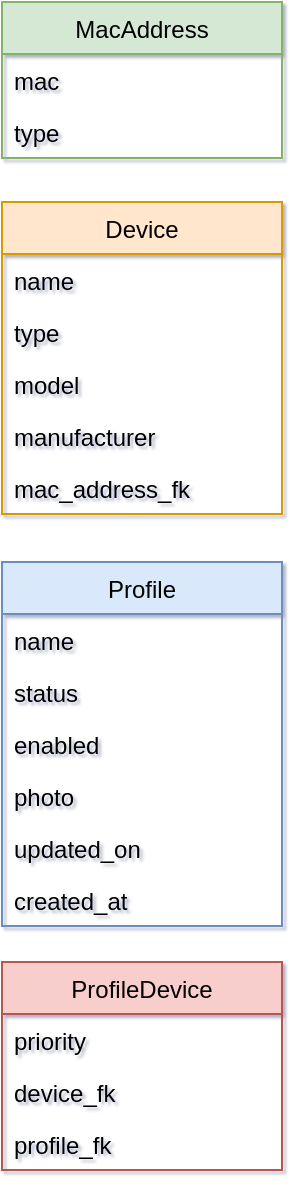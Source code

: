 <mxfile>
    <diagram id="Vqi3s8Pnva04Oszo6prl" name="Page-1">
        <mxGraphModel dx="561" dy="605" grid="1" gridSize="10" guides="1" tooltips="1" connect="1" arrows="1" fold="1" page="1" pageScale="1" pageWidth="850" pageHeight="1100" background="#ffffff" math="0" shadow="1">
            <root>
                <mxCell id="0"/>
                <mxCell id="1" parent="0"/>
                <mxCell id="133TDTHeVZ0r7vOkNMkz-1" value="Device" style="swimlane;fontStyle=0;childLayout=stackLayout;horizontal=1;startSize=26;fillColor=#ffe6cc;horizontalStack=0;resizeParent=1;resizeParentMax=0;resizeLast=0;collapsible=1;marginBottom=0;strokeColor=#d79b00;fontColor=#000000;" parent="1" vertex="1">
                    <mxGeometry x="150" y="130" width="140" height="156" as="geometry">
                        <mxRectangle x="150" y="130" width="70" height="26" as="alternateBounds"/>
                    </mxGeometry>
                </mxCell>
                <mxCell id="133TDTHeVZ0r7vOkNMkz-2" value="name" style="text;strokeColor=none;fillColor=none;align=left;verticalAlign=top;spacingLeft=4;spacingRight=4;overflow=hidden;rotatable=0;points=[[0,0.5],[1,0.5]];portConstraint=eastwest;fontColor=#000000;" parent="133TDTHeVZ0r7vOkNMkz-1" vertex="1">
                    <mxGeometry y="26" width="140" height="26" as="geometry"/>
                </mxCell>
                <mxCell id="133TDTHeVZ0r7vOkNMkz-3" value="type" style="text;strokeColor=none;fillColor=none;align=left;verticalAlign=top;spacingLeft=4;spacingRight=4;overflow=hidden;rotatable=0;points=[[0,0.5],[1,0.5]];portConstraint=eastwest;fontColor=#000000;" parent="133TDTHeVZ0r7vOkNMkz-1" vertex="1">
                    <mxGeometry y="52" width="140" height="26" as="geometry"/>
                </mxCell>
                <mxCell id="133TDTHeVZ0r7vOkNMkz-12" value="model" style="text;strokeColor=none;fillColor=none;align=left;verticalAlign=top;spacingLeft=4;spacingRight=4;overflow=hidden;rotatable=0;points=[[0,0.5],[1,0.5]];portConstraint=eastwest;fontColor=#000000;" parent="133TDTHeVZ0r7vOkNMkz-1" vertex="1">
                    <mxGeometry y="78" width="140" height="26" as="geometry"/>
                </mxCell>
                <mxCell id="133TDTHeVZ0r7vOkNMkz-11" value="manufacturer" style="text;strokeColor=none;fillColor=none;align=left;verticalAlign=top;spacingLeft=4;spacingRight=4;overflow=hidden;rotatable=0;points=[[0,0.5],[1,0.5]];portConstraint=eastwest;fontColor=#000000;" parent="133TDTHeVZ0r7vOkNMkz-1" vertex="1">
                    <mxGeometry y="104" width="140" height="26" as="geometry"/>
                </mxCell>
                <mxCell id="133TDTHeVZ0r7vOkNMkz-4" value="mac_address_fk" style="text;strokeColor=none;fillColor=none;align=left;verticalAlign=top;spacingLeft=4;spacingRight=4;overflow=hidden;rotatable=0;points=[[0,0.5],[1,0.5]];portConstraint=eastwest;fontColor=#000000;" parent="133TDTHeVZ0r7vOkNMkz-1" vertex="1">
                    <mxGeometry y="130" width="140" height="26" as="geometry"/>
                </mxCell>
                <mxCell id="133TDTHeVZ0r7vOkNMkz-6" value="MacAddress" style="swimlane;fontStyle=0;childLayout=stackLayout;horizontal=1;startSize=26;fillColor=#d5e8d4;horizontalStack=0;resizeParent=1;resizeParentMax=0;resizeLast=0;collapsible=1;marginBottom=0;strokeColor=#82b366;fontColor=#000000;" parent="1" vertex="1">
                    <mxGeometry x="150" y="30" width="140" height="78" as="geometry">
                        <mxRectangle x="150" y="30" width="100" height="26" as="alternateBounds"/>
                    </mxGeometry>
                </mxCell>
                <mxCell id="133TDTHeVZ0r7vOkNMkz-7" value="mac" style="text;strokeColor=none;fillColor=none;align=left;verticalAlign=top;spacingLeft=4;spacingRight=4;overflow=hidden;rotatable=0;points=[[0,0.5],[1,0.5]];portConstraint=eastwest;fontColor=#000000;" parent="133TDTHeVZ0r7vOkNMkz-6" vertex="1">
                    <mxGeometry y="26" width="140" height="26" as="geometry"/>
                </mxCell>
                <mxCell id="133TDTHeVZ0r7vOkNMkz-8" value="type" style="text;strokeColor=none;fillColor=none;align=left;verticalAlign=top;spacingLeft=4;spacingRight=4;overflow=hidden;rotatable=0;points=[[0,0.5],[1,0.5]];portConstraint=eastwest;fontColor=#000000;" parent="133TDTHeVZ0r7vOkNMkz-6" vertex="1">
                    <mxGeometry y="52" width="140" height="26" as="geometry"/>
                </mxCell>
                <mxCell id="133TDTHeVZ0r7vOkNMkz-13" value="ProfileDevice" style="swimlane;fontStyle=0;childLayout=stackLayout;horizontal=1;startSize=26;fillColor=#f8cecc;horizontalStack=0;resizeParent=1;resizeParentMax=0;resizeLast=0;collapsible=1;marginBottom=0;strokeColor=#b85450;fontColor=#000000;" parent="1" vertex="1">
                    <mxGeometry x="150" y="510" width="140" height="104" as="geometry"/>
                </mxCell>
                <mxCell id="133TDTHeVZ0r7vOkNMkz-14" value="priority" style="text;strokeColor=none;fillColor=none;align=left;verticalAlign=top;spacingLeft=4;spacingRight=4;overflow=hidden;rotatable=0;points=[[0,0.5],[1,0.5]];portConstraint=eastwest;fontColor=#000000;" parent="133TDTHeVZ0r7vOkNMkz-13" vertex="1">
                    <mxGeometry y="26" width="140" height="26" as="geometry"/>
                </mxCell>
                <mxCell id="133TDTHeVZ0r7vOkNMkz-15" value="device_fk" style="text;strokeColor=none;fillColor=none;align=left;verticalAlign=top;spacingLeft=4;spacingRight=4;overflow=hidden;rotatable=0;points=[[0,0.5],[1,0.5]];portConstraint=eastwest;fontColor=#000000;" parent="133TDTHeVZ0r7vOkNMkz-13" vertex="1">
                    <mxGeometry y="52" width="140" height="26" as="geometry"/>
                </mxCell>
                <mxCell id="133TDTHeVZ0r7vOkNMkz-16" value="profile_fk" style="text;strokeColor=none;fillColor=none;align=left;verticalAlign=top;spacingLeft=4;spacingRight=4;overflow=hidden;rotatable=0;points=[[0,0.5],[1,0.5]];portConstraint=eastwest;fontColor=#000000;" parent="133TDTHeVZ0r7vOkNMkz-13" vertex="1">
                    <mxGeometry y="78" width="140" height="26" as="geometry"/>
                </mxCell>
                <mxCell id="133TDTHeVZ0r7vOkNMkz-17" value="Profile" style="swimlane;fontStyle=0;childLayout=stackLayout;horizontal=1;startSize=26;fillColor=#dae8fc;horizontalStack=0;resizeParent=1;resizeParentMax=0;resizeLast=0;collapsible=1;marginBottom=0;strokeColor=#6c8ebf;fontColor=#000000;" parent="1" vertex="1">
                    <mxGeometry x="150" y="310" width="140" height="182" as="geometry"/>
                </mxCell>
                <mxCell id="133TDTHeVZ0r7vOkNMkz-18" value="name" style="text;strokeColor=none;fillColor=none;align=left;verticalAlign=top;spacingLeft=4;spacingRight=4;overflow=hidden;rotatable=0;points=[[0,0.5],[1,0.5]];portConstraint=eastwest;fontColor=#000000;" parent="133TDTHeVZ0r7vOkNMkz-17" vertex="1">
                    <mxGeometry y="26" width="140" height="26" as="geometry"/>
                </mxCell>
                <mxCell id="133TDTHeVZ0r7vOkNMkz-19" value="status" style="text;strokeColor=none;fillColor=none;align=left;verticalAlign=top;spacingLeft=4;spacingRight=4;overflow=hidden;rotatable=0;points=[[0,0.5],[1,0.5]];portConstraint=eastwest;fontColor=#000000;" parent="133TDTHeVZ0r7vOkNMkz-17" vertex="1">
                    <mxGeometry y="52" width="140" height="26" as="geometry"/>
                </mxCell>
                <mxCell id="133TDTHeVZ0r7vOkNMkz-23" value="enabled" style="text;strokeColor=none;fillColor=none;align=left;verticalAlign=top;spacingLeft=4;spacingRight=4;overflow=hidden;rotatable=0;points=[[0,0.5],[1,0.5]];portConstraint=eastwest;fontColor=#000000;" parent="133TDTHeVZ0r7vOkNMkz-17" vertex="1">
                    <mxGeometry y="78" width="140" height="26" as="geometry"/>
                </mxCell>
                <mxCell id="133TDTHeVZ0r7vOkNMkz-20" value="photo" style="text;strokeColor=none;fillColor=none;align=left;verticalAlign=top;spacingLeft=4;spacingRight=4;overflow=hidden;rotatable=0;points=[[0,0.5],[1,0.5]];portConstraint=eastwest;fontColor=#000000;" parent="133TDTHeVZ0r7vOkNMkz-17" vertex="1">
                    <mxGeometry y="104" width="140" height="26" as="geometry"/>
                </mxCell>
                <mxCell id="133TDTHeVZ0r7vOkNMkz-21" value="updated_on" style="text;strokeColor=none;fillColor=none;align=left;verticalAlign=top;spacingLeft=4;spacingRight=4;overflow=hidden;rotatable=0;points=[[0,0.5],[1,0.5]];portConstraint=eastwest;fontColor=#000000;" parent="133TDTHeVZ0r7vOkNMkz-17" vertex="1">
                    <mxGeometry y="130" width="140" height="26" as="geometry"/>
                </mxCell>
                <mxCell id="133TDTHeVZ0r7vOkNMkz-22" value="created_at" style="text;strokeColor=none;fillColor=none;align=left;verticalAlign=top;spacingLeft=4;spacingRight=4;overflow=hidden;rotatable=0;points=[[0,0.5],[1,0.5]];portConstraint=eastwest;fontColor=#000000;" parent="133TDTHeVZ0r7vOkNMkz-17" vertex="1">
                    <mxGeometry y="156" width="140" height="26" as="geometry"/>
                </mxCell>
            </root>
        </mxGraphModel>
    </diagram>
</mxfile>